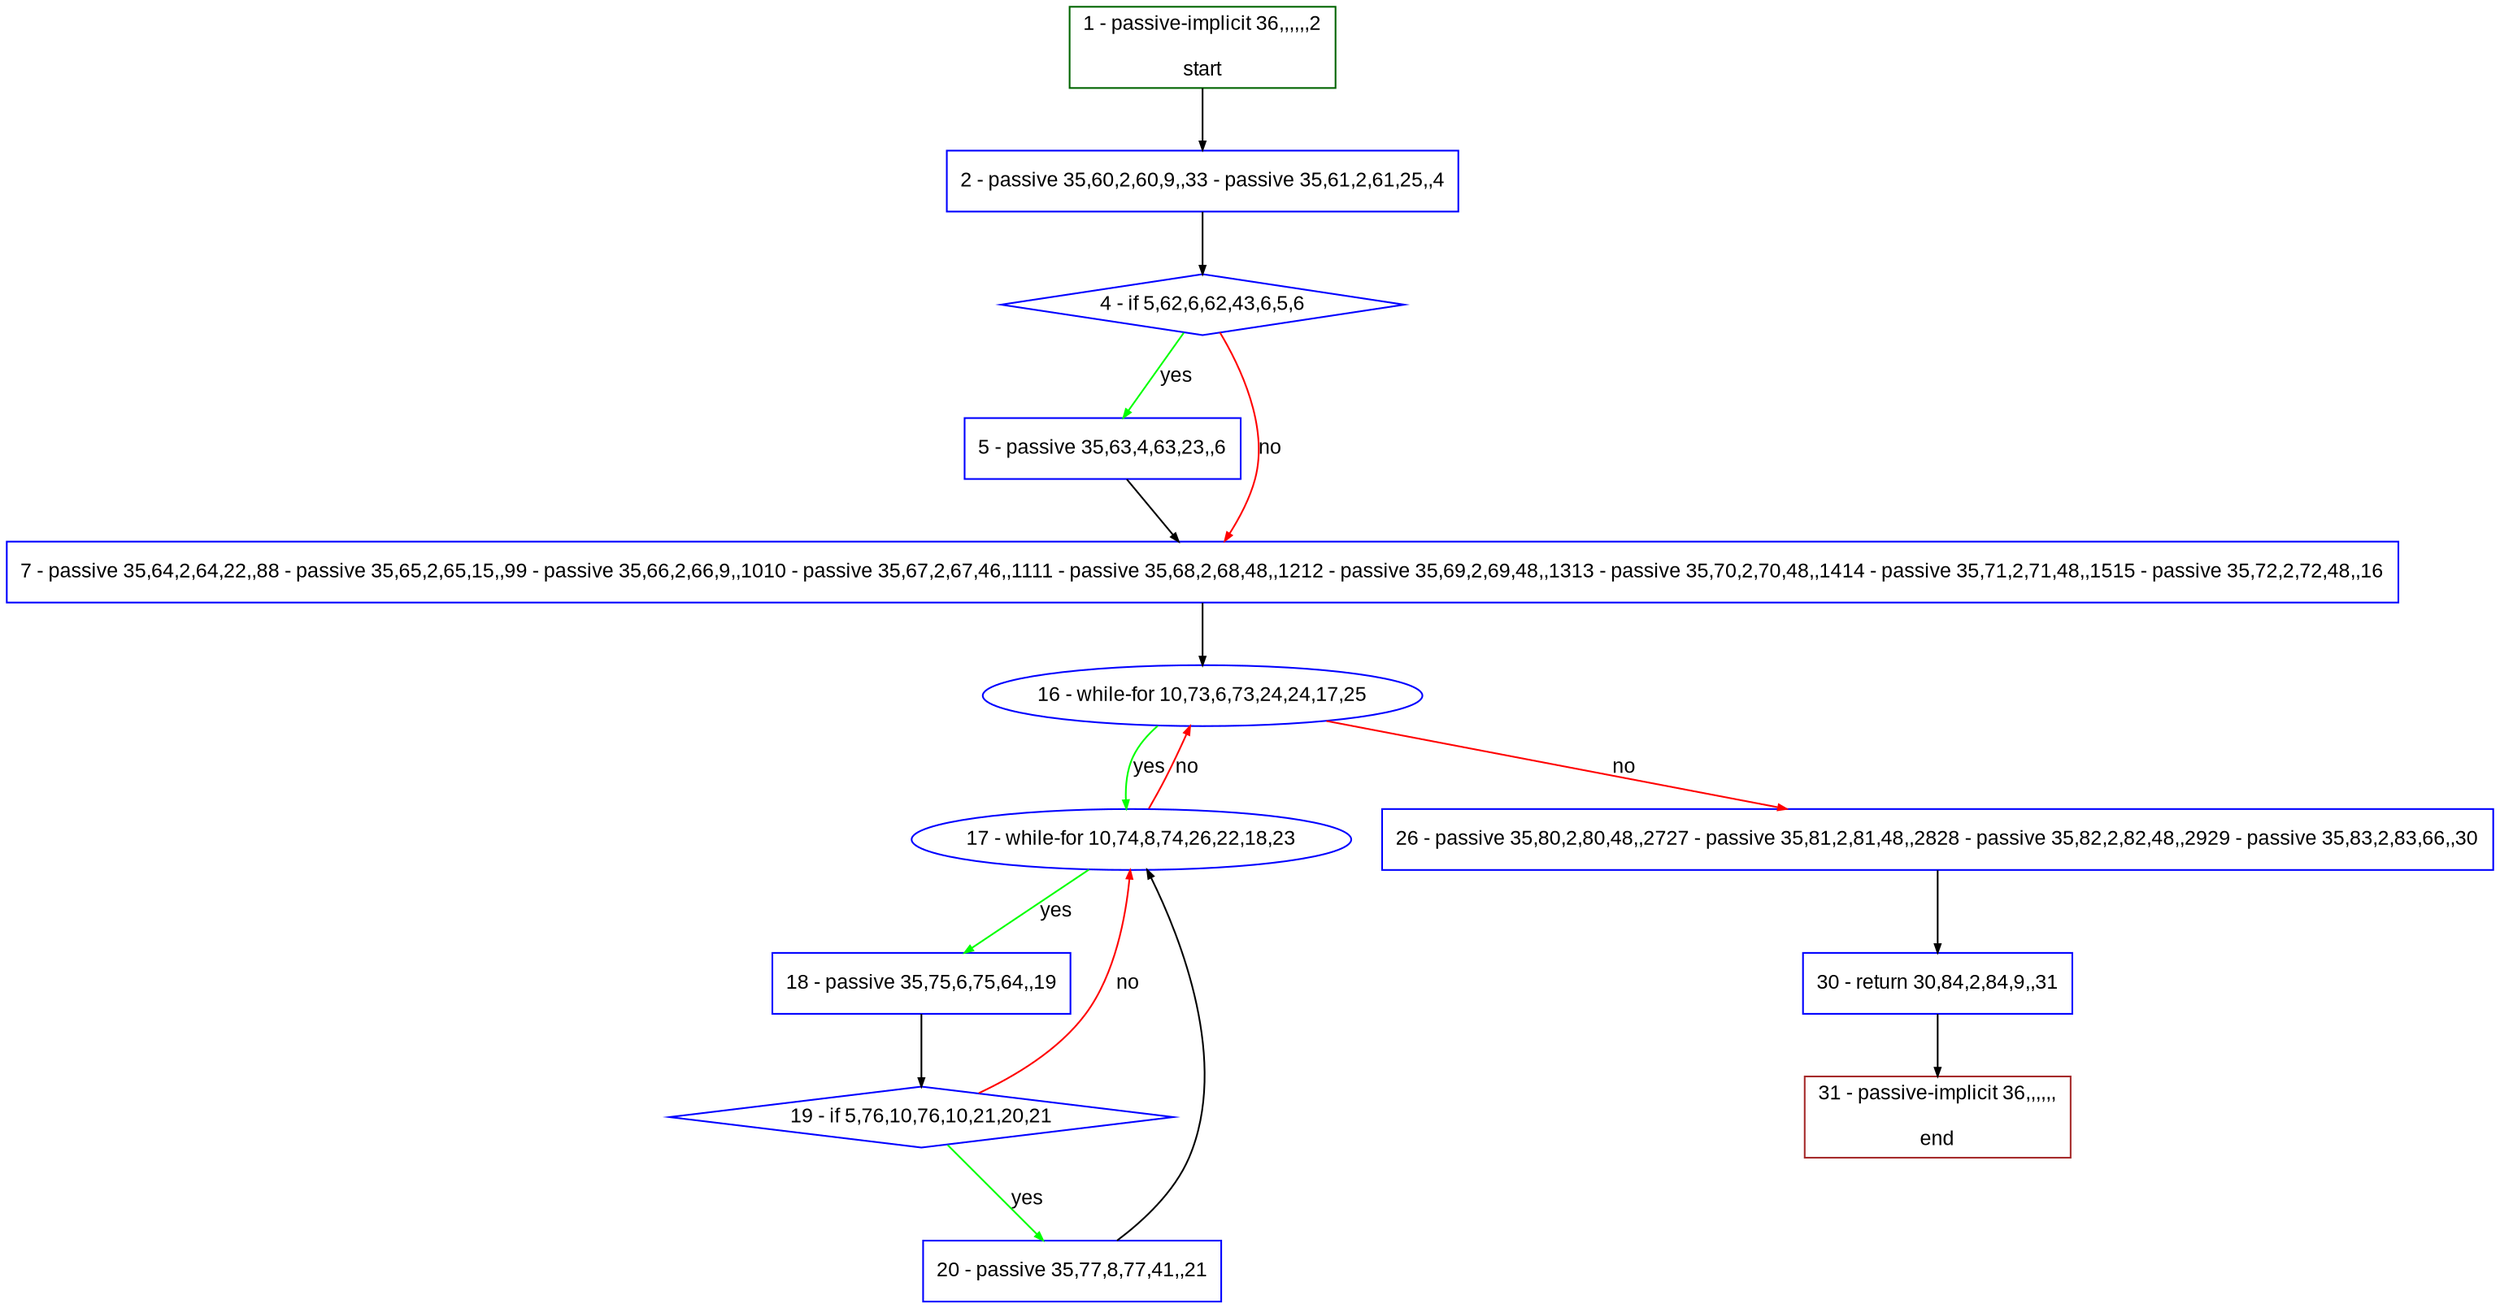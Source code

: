 digraph "" {
  graph [pack="true", label="", fontsize="12", packmode="clust", fontname="Arial", fillcolor="#FFFFCC", bgcolor="white", style="rounded,filled", compound="true"];
  node [node_initialized="no", label="", color="grey", fontsize="12", fillcolor="white", fontname="Arial", style="filled", shape="rectangle", compound="true", fixedsize="false"];
  edge [fontcolor="black", arrowhead="normal", arrowtail="none", arrowsize="0.5", ltail="", label="", color="black", fontsize="12", lhead="", fontname="Arial", dir="forward", compound="true"];
  __N1 [label="2 - passive 35,60,2,60,9,,33 - passive 35,61,2,61,25,,4", color="#0000ff", fillcolor="#ffffff", style="filled", shape="box"];
  __N2 [label="1 - passive-implicit 36,,,,,,2\n\nstart", color="#006400", fillcolor="#ffffff", style="filled", shape="box"];
  __N3 [label="4 - if 5,62,6,62,43,6,5,6", color="#0000ff", fillcolor="#ffffff", style="filled", shape="diamond"];
  __N4 [label="5 - passive 35,63,4,63,23,,6", color="#0000ff", fillcolor="#ffffff", style="filled", shape="box"];
  __N5 [label="7 - passive 35,64,2,64,22,,88 - passive 35,65,2,65,15,,99 - passive 35,66,2,66,9,,1010 - passive 35,67,2,67,46,,1111 - passive 35,68,2,68,48,,1212 - passive 35,69,2,69,48,,1313 - passive 35,70,2,70,48,,1414 - passive 35,71,2,71,48,,1515 - passive 35,72,2,72,48,,16", color="#0000ff", fillcolor="#ffffff", style="filled", shape="box"];
  __N6 [label="16 - while-for 10,73,6,73,24,24,17,25", color="#0000ff", fillcolor="#ffffff", style="filled", shape="oval"];
  __N7 [label="17 - while-for 10,74,8,74,26,22,18,23", color="#0000ff", fillcolor="#ffffff", style="filled", shape="oval"];
  __N8 [label="26 - passive 35,80,2,80,48,,2727 - passive 35,81,2,81,48,,2828 - passive 35,82,2,82,48,,2929 - passive 35,83,2,83,66,,30", color="#0000ff", fillcolor="#ffffff", style="filled", shape="box"];
  __N9 [label="18 - passive 35,75,6,75,64,,19", color="#0000ff", fillcolor="#ffffff", style="filled", shape="box"];
  __N10 [label="19 - if 5,76,10,76,10,21,20,21", color="#0000ff", fillcolor="#ffffff", style="filled", shape="diamond"];
  __N11 [label="20 - passive 35,77,8,77,41,,21", color="#0000ff", fillcolor="#ffffff", style="filled", shape="box"];
  __N12 [label="30 - return 30,84,2,84,9,,31", color="#0000ff", fillcolor="#ffffff", style="filled", shape="box"];
  __N13 [label="31 - passive-implicit 36,,,,,,\n\nend", color="#a52a2a", fillcolor="#ffffff", style="filled", shape="box"];
  __N2 -> __N1 [arrowhead="normal", arrowtail="none", color="#000000", label="", dir="forward"];
  __N1 -> __N3 [arrowhead="normal", arrowtail="none", color="#000000", label="", dir="forward"];
  __N3 -> __N4 [arrowhead="normal", arrowtail="none", color="#00ff00", label="yes", dir="forward"];
  __N3 -> __N5 [arrowhead="normal", arrowtail="none", color="#ff0000", label="no", dir="forward"];
  __N4 -> __N5 [arrowhead="normal", arrowtail="none", color="#000000", label="", dir="forward"];
  __N5 -> __N6 [arrowhead="normal", arrowtail="none", color="#000000", label="", dir="forward"];
  __N6 -> __N7 [arrowhead="normal", arrowtail="none", color="#00ff00", label="yes", dir="forward"];
  __N7 -> __N6 [arrowhead="normal", arrowtail="none", color="#ff0000", label="no", dir="forward"];
  __N6 -> __N8 [arrowhead="normal", arrowtail="none", color="#ff0000", label="no", dir="forward"];
  __N7 -> __N9 [arrowhead="normal", arrowtail="none", color="#00ff00", label="yes", dir="forward"];
  __N9 -> __N10 [arrowhead="normal", arrowtail="none", color="#000000", label="", dir="forward"];
  __N10 -> __N7 [arrowhead="normal", arrowtail="none", color="#ff0000", label="no", dir="forward"];
  __N10 -> __N11 [arrowhead="normal", arrowtail="none", color="#00ff00", label="yes", dir="forward"];
  __N11 -> __N7 [arrowhead="normal", arrowtail="none", color="#000000", label="", dir="forward"];
  __N8 -> __N12 [arrowhead="normal", arrowtail="none", color="#000000", label="", dir="forward"];
  __N12 -> __N13 [arrowhead="normal", arrowtail="none", color="#000000", label="", dir="forward"];
}
